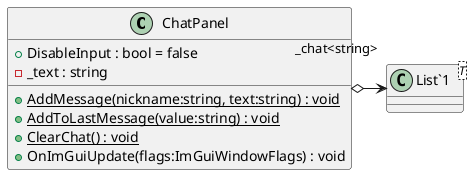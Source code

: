@startuml
class ChatPanel {
    + DisableInput : bool = false
    - _text : string
    + {static} AddMessage(nickname:string, text:string) : void
    + {static} AddToLastMessage(value:string) : void
    + {static} ClearChat() : void
    + OnImGuiUpdate(flags:ImGuiWindowFlags) : void
}
class "List`1"<T> {
}
ChatPanel o-> "_chat<string>" "List`1"
@enduml
